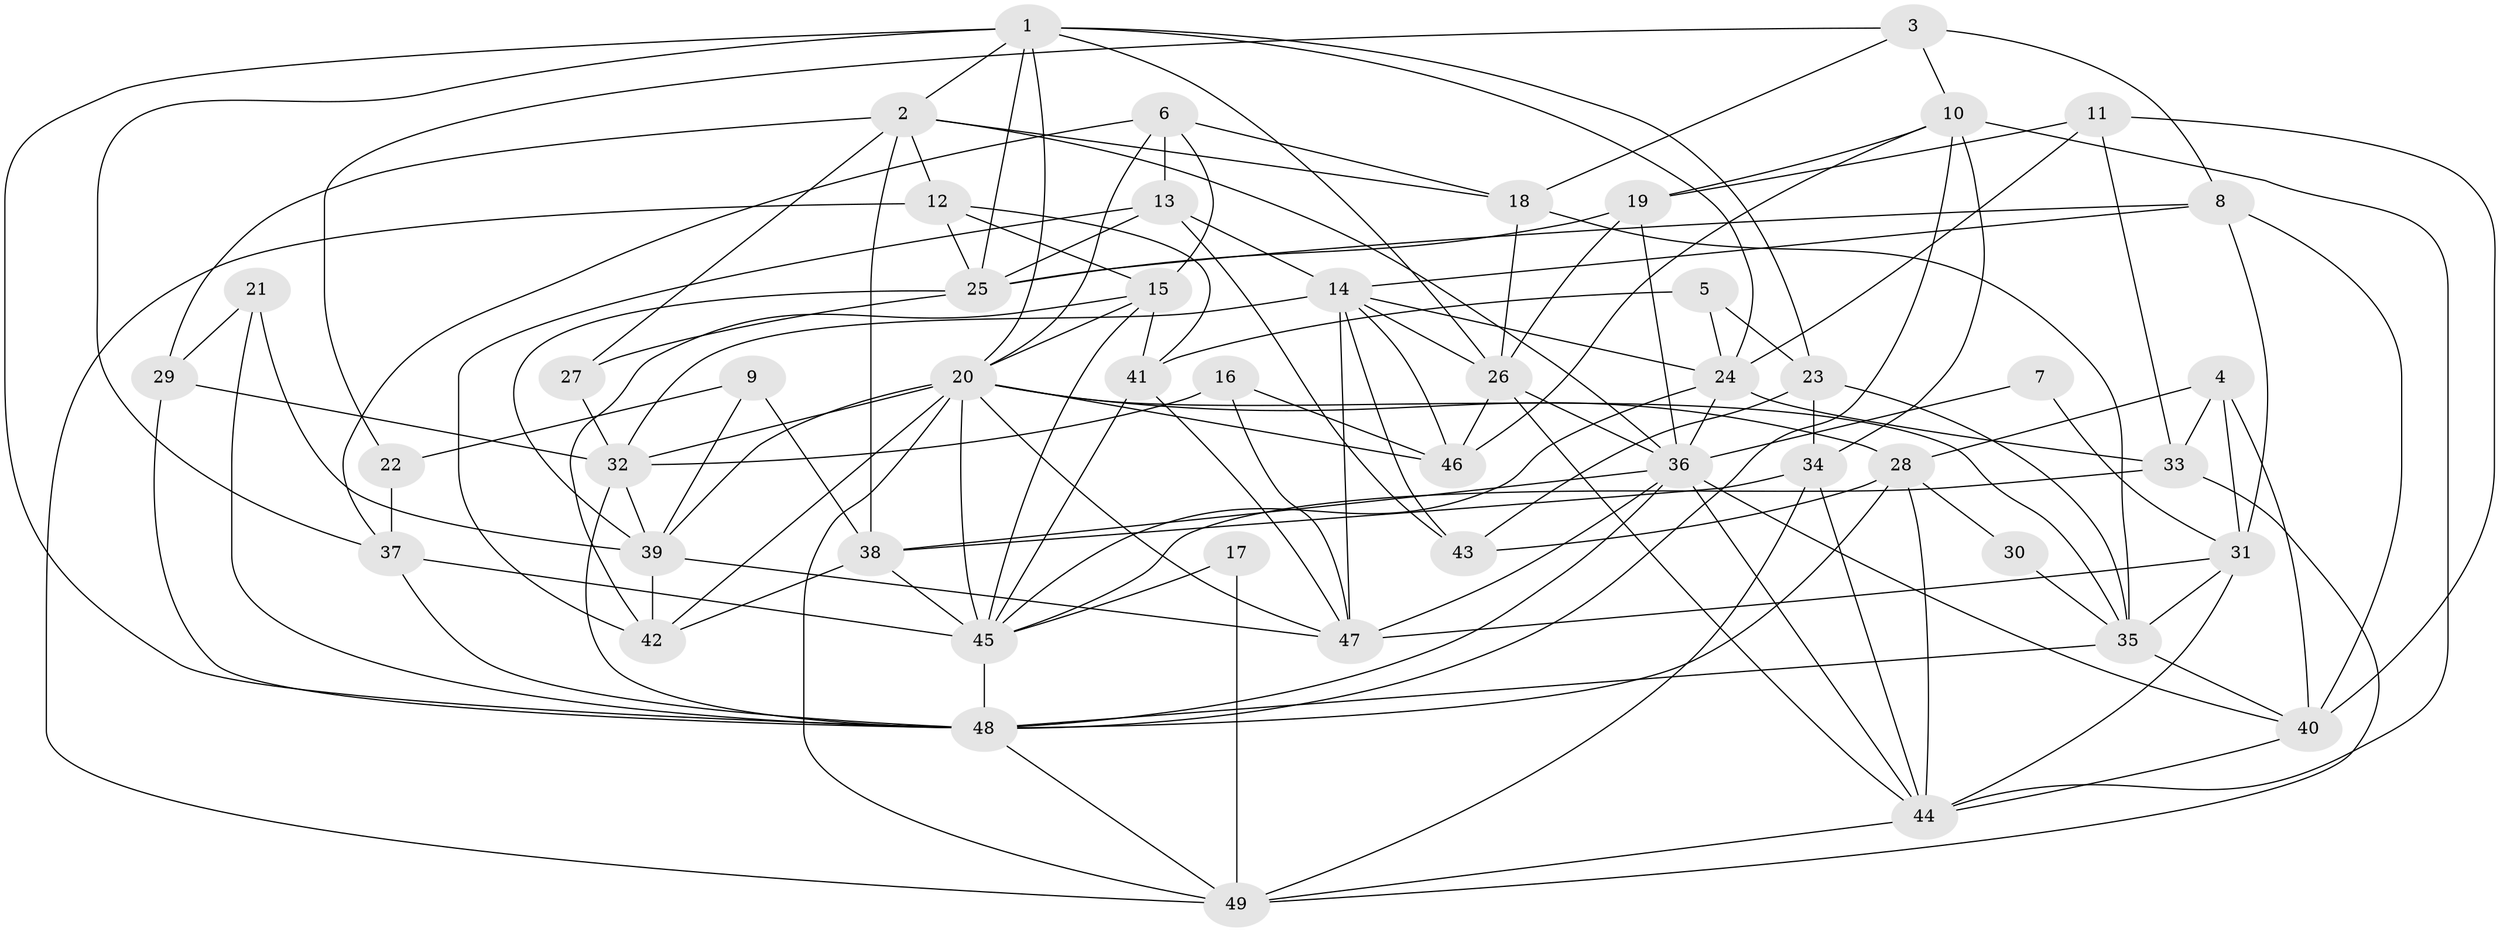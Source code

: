 // original degree distribution, {4: 0.24489795918367346, 6: 0.07142857142857142, 3: 0.29591836734693877, 5: 0.17346938775510204, 7: 0.061224489795918366, 2: 0.14285714285714285, 12: 0.01020408163265306}
// Generated by graph-tools (version 1.1) at 2025/50/03/09/25 03:50:06]
// undirected, 49 vertices, 137 edges
graph export_dot {
graph [start="1"]
  node [color=gray90,style=filled];
  1;
  2;
  3;
  4;
  5;
  6;
  7;
  8;
  9;
  10;
  11;
  12;
  13;
  14;
  15;
  16;
  17;
  18;
  19;
  20;
  21;
  22;
  23;
  24;
  25;
  26;
  27;
  28;
  29;
  30;
  31;
  32;
  33;
  34;
  35;
  36;
  37;
  38;
  39;
  40;
  41;
  42;
  43;
  44;
  45;
  46;
  47;
  48;
  49;
  1 -- 2 [weight=1.0];
  1 -- 20 [weight=1.0];
  1 -- 23 [weight=1.0];
  1 -- 24 [weight=1.0];
  1 -- 25 [weight=1.0];
  1 -- 26 [weight=1.0];
  1 -- 37 [weight=1.0];
  1 -- 48 [weight=1.0];
  2 -- 12 [weight=1.0];
  2 -- 18 [weight=1.0];
  2 -- 27 [weight=1.0];
  2 -- 29 [weight=1.0];
  2 -- 36 [weight=1.0];
  2 -- 38 [weight=2.0];
  3 -- 8 [weight=1.0];
  3 -- 10 [weight=1.0];
  3 -- 18 [weight=1.0];
  3 -- 22 [weight=1.0];
  4 -- 28 [weight=1.0];
  4 -- 31 [weight=1.0];
  4 -- 33 [weight=1.0];
  4 -- 40 [weight=1.0];
  5 -- 23 [weight=1.0];
  5 -- 24 [weight=1.0];
  5 -- 41 [weight=1.0];
  6 -- 13 [weight=1.0];
  6 -- 15 [weight=1.0];
  6 -- 18 [weight=1.0];
  6 -- 20 [weight=1.0];
  6 -- 37 [weight=1.0];
  7 -- 31 [weight=1.0];
  7 -- 36 [weight=1.0];
  8 -- 14 [weight=1.0];
  8 -- 25 [weight=1.0];
  8 -- 31 [weight=1.0];
  8 -- 40 [weight=1.0];
  9 -- 22 [weight=1.0];
  9 -- 38 [weight=1.0];
  9 -- 39 [weight=1.0];
  10 -- 19 [weight=1.0];
  10 -- 34 [weight=1.0];
  10 -- 44 [weight=1.0];
  10 -- 46 [weight=1.0];
  10 -- 48 [weight=1.0];
  11 -- 19 [weight=1.0];
  11 -- 24 [weight=1.0];
  11 -- 33 [weight=1.0];
  11 -- 40 [weight=1.0];
  12 -- 15 [weight=1.0];
  12 -- 25 [weight=1.0];
  12 -- 41 [weight=1.0];
  12 -- 49 [weight=1.0];
  13 -- 14 [weight=1.0];
  13 -- 25 [weight=2.0];
  13 -- 42 [weight=1.0];
  13 -- 43 [weight=1.0];
  14 -- 24 [weight=1.0];
  14 -- 26 [weight=1.0];
  14 -- 32 [weight=1.0];
  14 -- 43 [weight=1.0];
  14 -- 46 [weight=1.0];
  14 -- 47 [weight=1.0];
  15 -- 20 [weight=1.0];
  15 -- 41 [weight=1.0];
  15 -- 42 [weight=1.0];
  15 -- 45 [weight=1.0];
  16 -- 32 [weight=1.0];
  16 -- 46 [weight=1.0];
  16 -- 47 [weight=1.0];
  17 -- 45 [weight=1.0];
  17 -- 49 [weight=1.0];
  18 -- 26 [weight=1.0];
  18 -- 35 [weight=1.0];
  19 -- 25 [weight=1.0];
  19 -- 26 [weight=1.0];
  19 -- 36 [weight=1.0];
  20 -- 28 [weight=2.0];
  20 -- 32 [weight=1.0];
  20 -- 35 [weight=1.0];
  20 -- 39 [weight=1.0];
  20 -- 42 [weight=1.0];
  20 -- 45 [weight=2.0];
  20 -- 46 [weight=1.0];
  20 -- 47 [weight=1.0];
  20 -- 49 [weight=1.0];
  21 -- 29 [weight=1.0];
  21 -- 39 [weight=1.0];
  21 -- 48 [weight=1.0];
  22 -- 37 [weight=1.0];
  23 -- 34 [weight=1.0];
  23 -- 35 [weight=1.0];
  23 -- 43 [weight=1.0];
  24 -- 33 [weight=1.0];
  24 -- 36 [weight=3.0];
  24 -- 45 [weight=1.0];
  25 -- 27 [weight=1.0];
  25 -- 39 [weight=1.0];
  26 -- 36 [weight=1.0];
  26 -- 44 [weight=1.0];
  26 -- 46 [weight=1.0];
  27 -- 32 [weight=1.0];
  28 -- 30 [weight=1.0];
  28 -- 43 [weight=1.0];
  28 -- 44 [weight=1.0];
  28 -- 48 [weight=1.0];
  29 -- 32 [weight=1.0];
  29 -- 48 [weight=1.0];
  30 -- 35 [weight=1.0];
  31 -- 35 [weight=1.0];
  31 -- 44 [weight=1.0];
  31 -- 47 [weight=1.0];
  32 -- 39 [weight=1.0];
  32 -- 48 [weight=1.0];
  33 -- 45 [weight=1.0];
  33 -- 49 [weight=1.0];
  34 -- 38 [weight=1.0];
  34 -- 44 [weight=1.0];
  34 -- 49 [weight=1.0];
  35 -- 40 [weight=1.0];
  35 -- 48 [weight=1.0];
  36 -- 38 [weight=1.0];
  36 -- 40 [weight=1.0];
  36 -- 44 [weight=1.0];
  36 -- 47 [weight=1.0];
  36 -- 48 [weight=1.0];
  37 -- 45 [weight=1.0];
  37 -- 48 [weight=1.0];
  38 -- 42 [weight=1.0];
  38 -- 45 [weight=1.0];
  39 -- 42 [weight=1.0];
  39 -- 47 [weight=1.0];
  40 -- 44 [weight=1.0];
  41 -- 45 [weight=1.0];
  41 -- 47 [weight=1.0];
  44 -- 49 [weight=1.0];
  45 -- 48 [weight=1.0];
  48 -- 49 [weight=1.0];
}

